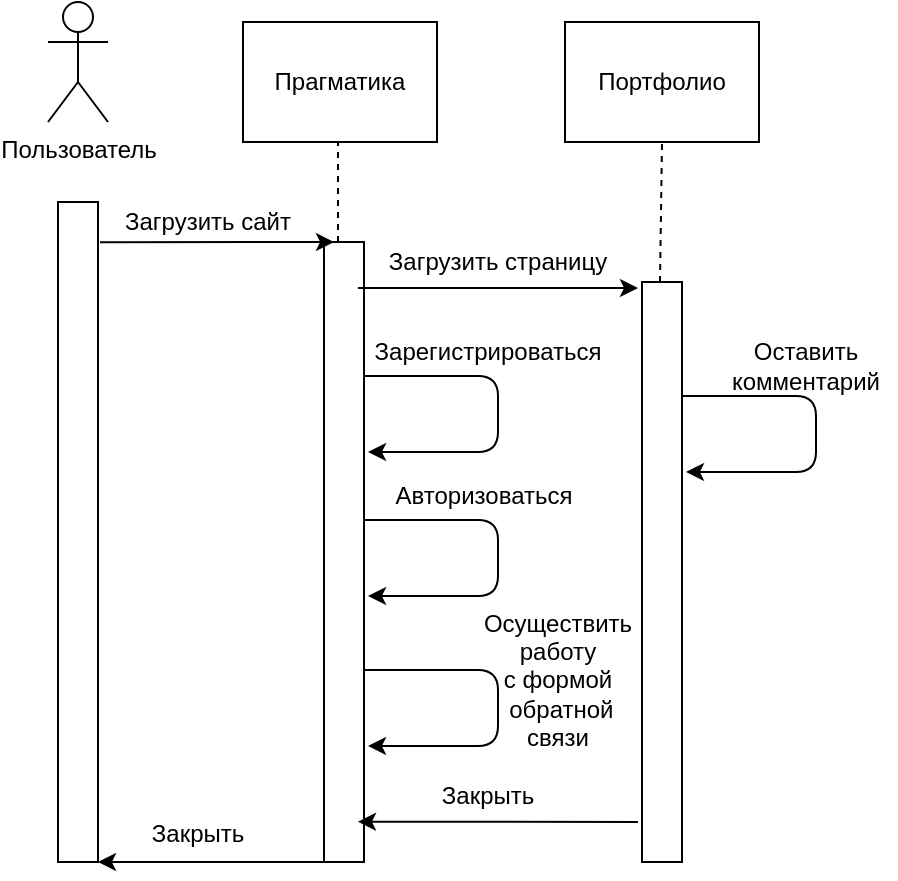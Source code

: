 <mxfile version="10.5.9" type="device"><diagram id="54SOgC9WJ4Na9_6EFo3Z" name="Page-1"><mxGraphModel dx="1200" dy="636" grid="1" gridSize="10" guides="1" tooltips="1" connect="1" arrows="1" fold="1" page="1" pageScale="1" pageWidth="827" pageHeight="1169" math="0" shadow="0"><root><mxCell id="0"/><mxCell id="1" parent="0"/><mxCell id="orc8T6O4sk-O4iDg4m7W-1" value="Пользователь" style="shape=umlActor;verticalLabelPosition=bottom;labelBackgroundColor=#ffffff;verticalAlign=top;html=1;outlineConnect=0;" vertex="1" parent="1"><mxGeometry x="183" y="60" width="30" height="60" as="geometry"/></mxCell><mxCell id="orc8T6O4sk-O4iDg4m7W-31" value="" style="rounded=0;whiteSpace=wrap;html=1;" vertex="1" parent="1"><mxGeometry x="188" y="160" width="20" height="330" as="geometry"/></mxCell><mxCell id="orc8T6O4sk-O4iDg4m7W-32" value="" style="rounded=0;whiteSpace=wrap;html=1;" vertex="1" parent="1"><mxGeometry x="321" y="180" width="20" height="310" as="geometry"/></mxCell><mxCell id="orc8T6O4sk-O4iDg4m7W-34" value="" style="endArrow=classic;html=1;entryX=0.25;entryY=0;entryDx=0;entryDy=0;exitX=1.05;exitY=0.061;exitDx=0;exitDy=0;exitPerimeter=0;" edge="1" parent="1" source="orc8T6O4sk-O4iDg4m7W-31" target="orc8T6O4sk-O4iDg4m7W-32"><mxGeometry width="50" height="50" relative="1" as="geometry"><mxPoint x="218" y="240" as="sourcePoint"/><mxPoint x="268" y="190" as="targetPoint"/></mxGeometry></mxCell><mxCell id="orc8T6O4sk-O4iDg4m7W-35" value="Загрузить сайт" style="text;html=1;strokeColor=none;fillColor=none;align=center;verticalAlign=middle;whiteSpace=wrap;rounded=0;" vertex="1" parent="1"><mxGeometry x="218" y="160" width="90" height="20" as="geometry"/></mxCell><mxCell id="orc8T6O4sk-O4iDg4m7W-36" value="" style="endArrow=none;dashed=1;html=1;" edge="1" parent="1"><mxGeometry width="50" height="50" relative="1" as="geometry"><mxPoint x="328" y="180" as="sourcePoint"/><mxPoint x="328" y="120" as="targetPoint"/></mxGeometry></mxCell><mxCell id="orc8T6O4sk-O4iDg4m7W-37" value="" style="rounded=0;whiteSpace=wrap;html=1;" vertex="1" parent="1"><mxGeometry x="280.5" y="70" width="97" height="60" as="geometry"/></mxCell><mxCell id="orc8T6O4sk-O4iDg4m7W-38" value="Прагматика" style="text;html=1;strokeColor=none;fillColor=none;align=center;verticalAlign=middle;whiteSpace=wrap;rounded=0;" vertex="1" parent="1"><mxGeometry x="284" y="90" width="90" height="20" as="geometry"/></mxCell><mxCell id="orc8T6O4sk-O4iDg4m7W-39" value="" style="rounded=0;whiteSpace=wrap;html=1;" vertex="1" parent="1"><mxGeometry x="480" y="200" width="20" height="290" as="geometry"/></mxCell><mxCell id="orc8T6O4sk-O4iDg4m7W-40" value="" style="endArrow=classic;html=1;exitX=0.85;exitY=0.074;exitDx=0;exitDy=0;exitPerimeter=0;" edge="1" parent="1" source="orc8T6O4sk-O4iDg4m7W-32"><mxGeometry width="50" height="50" relative="1" as="geometry"><mxPoint x="348" y="203" as="sourcePoint"/><mxPoint x="478" y="203" as="targetPoint"/></mxGeometry></mxCell><mxCell id="orc8T6O4sk-O4iDg4m7W-41" value="Загрузить страницу" style="text;html=1;strokeColor=none;fillColor=none;align=center;verticalAlign=middle;whiteSpace=wrap;rounded=0;" vertex="1" parent="1"><mxGeometry x="348" y="180" width="120" height="20" as="geometry"/></mxCell><mxCell id="orc8T6O4sk-O4iDg4m7W-43" value="" style="endArrow=classic;html=1;exitX=1;exitY=0.168;exitDx=0;exitDy=0;exitPerimeter=0;entryX=1.1;entryY=0.29;entryDx=0;entryDy=0;entryPerimeter=0;" edge="1" parent="1"><mxGeometry width="50" height="50" relative="1" as="geometry"><mxPoint x="341" y="247" as="sourcePoint"/><mxPoint x="343" y="285" as="targetPoint"/><Array as="points"><mxPoint x="408" y="247"/><mxPoint x="408" y="285"/></Array></mxGeometry></mxCell><mxCell id="orc8T6O4sk-O4iDg4m7W-44" value="Зарегистрироваться" style="text;html=1;strokeColor=none;fillColor=none;align=center;verticalAlign=middle;whiteSpace=wrap;rounded=0;" vertex="1" parent="1"><mxGeometry x="358" y="225" width="90" height="20" as="geometry"/></mxCell><mxCell id="orc8T6O4sk-O4iDg4m7W-48" value="" style="endArrow=classic;html=1;exitX=1;exitY=0.168;exitDx=0;exitDy=0;exitPerimeter=0;entryX=1.1;entryY=0.29;entryDx=0;entryDy=0;entryPerimeter=0;" edge="1" parent="1"><mxGeometry width="50" height="50" relative="1" as="geometry"><mxPoint x="341" y="319" as="sourcePoint"/><mxPoint x="343" y="357" as="targetPoint"/><Array as="points"><mxPoint x="408" y="319"/><mxPoint x="408" y="357"/></Array></mxGeometry></mxCell><mxCell id="orc8T6O4sk-O4iDg4m7W-49" value="Авторизоваться" style="text;html=1;strokeColor=none;fillColor=none;align=center;verticalAlign=middle;whiteSpace=wrap;rounded=0;" vertex="1" parent="1"><mxGeometry x="356" y="297" width="90" height="20" as="geometry"/></mxCell><mxCell id="orc8T6O4sk-O4iDg4m7W-50" value="" style="endArrow=classic;html=1;exitX=1;exitY=0.168;exitDx=0;exitDy=0;exitPerimeter=0;entryX=1.1;entryY=0.29;entryDx=0;entryDy=0;entryPerimeter=0;" edge="1" parent="1"><mxGeometry width="50" height="50" relative="1" as="geometry"><mxPoint x="341" y="394" as="sourcePoint"/><mxPoint x="343" y="432" as="targetPoint"/><Array as="points"><mxPoint x="408" y="394"/><mxPoint x="408" y="432"/></Array></mxGeometry></mxCell><mxCell id="orc8T6O4sk-O4iDg4m7W-51" value="Осуществить&lt;br&gt;работу &lt;br&gt;с формой&lt;br&gt;&amp;nbsp;обратной связи&lt;br&gt;" style="text;html=1;strokeColor=none;fillColor=none;align=center;verticalAlign=middle;whiteSpace=wrap;rounded=0;" vertex="1" parent="1"><mxGeometry x="393" y="370" width="90" height="58" as="geometry"/></mxCell><mxCell id="orc8T6O4sk-O4iDg4m7W-52" value="" style="endArrow=classic;html=1;entryX=0.85;entryY=0.935;entryDx=0;entryDy=0;entryPerimeter=0;" edge="1" parent="1" target="orc8T6O4sk-O4iDg4m7W-32"><mxGeometry width="50" height="50" relative="1" as="geometry"><mxPoint x="478" y="470" as="sourcePoint"/><mxPoint x="348" y="470" as="targetPoint"/></mxGeometry></mxCell><mxCell id="orc8T6O4sk-O4iDg4m7W-53" value="Закрыть&lt;br&gt;" style="text;html=1;strokeColor=none;fillColor=none;align=center;verticalAlign=middle;whiteSpace=wrap;rounded=0;" vertex="1" parent="1"><mxGeometry x="373" y="438" width="60" height="38" as="geometry"/></mxCell><mxCell id="orc8T6O4sk-O4iDg4m7W-55" value="" style="endArrow=none;dashed=1;html=1;entryX=0.5;entryY=1;entryDx=0;entryDy=0;" edge="1" parent="1" target="orc8T6O4sk-O4iDg4m7W-56"><mxGeometry width="50" height="50" relative="1" as="geometry"><mxPoint x="489" y="200" as="sourcePoint"/><mxPoint x="489" y="140" as="targetPoint"/></mxGeometry></mxCell><mxCell id="orc8T6O4sk-O4iDg4m7W-56" value="" style="rounded=0;whiteSpace=wrap;html=1;" vertex="1" parent="1"><mxGeometry x="441.5" y="70" width="97" height="60" as="geometry"/></mxCell><mxCell id="orc8T6O4sk-O4iDg4m7W-57" value="Портфолио" style="text;html=1;strokeColor=none;fillColor=none;align=center;verticalAlign=middle;whiteSpace=wrap;rounded=0;" vertex="1" parent="1"><mxGeometry x="445" y="90" width="90" height="20" as="geometry"/></mxCell><mxCell id="orc8T6O4sk-O4iDg4m7W-60" value="" style="endArrow=classic;html=1;exitX=1;exitY=0.168;exitDx=0;exitDy=0;exitPerimeter=0;entryX=1.1;entryY=0.29;entryDx=0;entryDy=0;entryPerimeter=0;" edge="1" parent="1"><mxGeometry width="50" height="50" relative="1" as="geometry"><mxPoint x="500" y="257" as="sourcePoint"/><mxPoint x="502" y="295" as="targetPoint"/><Array as="points"><mxPoint x="567" y="257"/><mxPoint x="567" y="295"/></Array></mxGeometry></mxCell><mxCell id="orc8T6O4sk-O4iDg4m7W-61" value="Оставить комментарий" style="text;html=1;strokeColor=none;fillColor=none;align=center;verticalAlign=middle;whiteSpace=wrap;rounded=0;" vertex="1" parent="1"><mxGeometry x="517" y="232" width="90" height="20" as="geometry"/></mxCell><mxCell id="orc8T6O4sk-O4iDg4m7W-62" value="" style="endArrow=classic;html=1;exitX=0.25;exitY=1;exitDx=0;exitDy=0;" edge="1" parent="1" source="orc8T6O4sk-O4iDg4m7W-32"><mxGeometry width="50" height="50" relative="1" as="geometry"><mxPoint x="333" y="480" as="sourcePoint"/><mxPoint x="208" y="490" as="targetPoint"/></mxGeometry></mxCell><mxCell id="orc8T6O4sk-O4iDg4m7W-63" value="Закрыть&lt;br&gt;" style="text;html=1;strokeColor=none;fillColor=none;align=center;verticalAlign=middle;whiteSpace=wrap;rounded=0;" vertex="1" parent="1"><mxGeometry x="228" y="457" width="60" height="38" as="geometry"/></mxCell></root></mxGraphModel></diagram></mxfile>